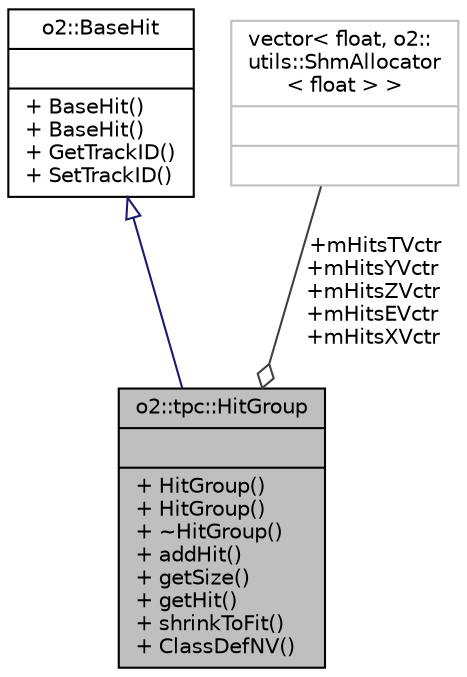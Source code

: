 digraph "o2::tpc::HitGroup"
{
 // INTERACTIVE_SVG=YES
  bgcolor="transparent";
  edge [fontname="Helvetica",fontsize="10",labelfontname="Helvetica",labelfontsize="10"];
  node [fontname="Helvetica",fontsize="10",shape=record];
  Node2 [label="{o2::tpc::HitGroup\n||+ HitGroup()\l+ HitGroup()\l+ ~HitGroup()\l+ addHit()\l+ getSize()\l+ getHit()\l+ shrinkToFit()\l+ ClassDefNV()\l}",height=0.2,width=0.4,color="black", fillcolor="grey75", style="filled", fontcolor="black"];
  Node3 -> Node2 [dir="back",color="midnightblue",fontsize="10",style="solid",arrowtail="onormal",fontname="Helvetica"];
  Node3 [label="{o2::BaseHit\n||+ BaseHit()\l+ BaseHit()\l+ GetTrackID()\l+ SetTrackID()\l}",height=0.2,width=0.4,color="black",URL="$db/dfe/classo2_1_1BaseHit.html"];
  Node4 -> Node2 [color="grey25",fontsize="10",style="solid",label=" +mHitsTVctr\n+mHitsYVctr\n+mHitsZVctr\n+mHitsEVctr\n+mHitsXVctr" ,arrowhead="odiamond",fontname="Helvetica"];
  Node4 [label="{vector\< float, o2::\lutils::ShmAllocator\l\< float \> \>\n||}",height=0.2,width=0.4,color="grey75"];
}

